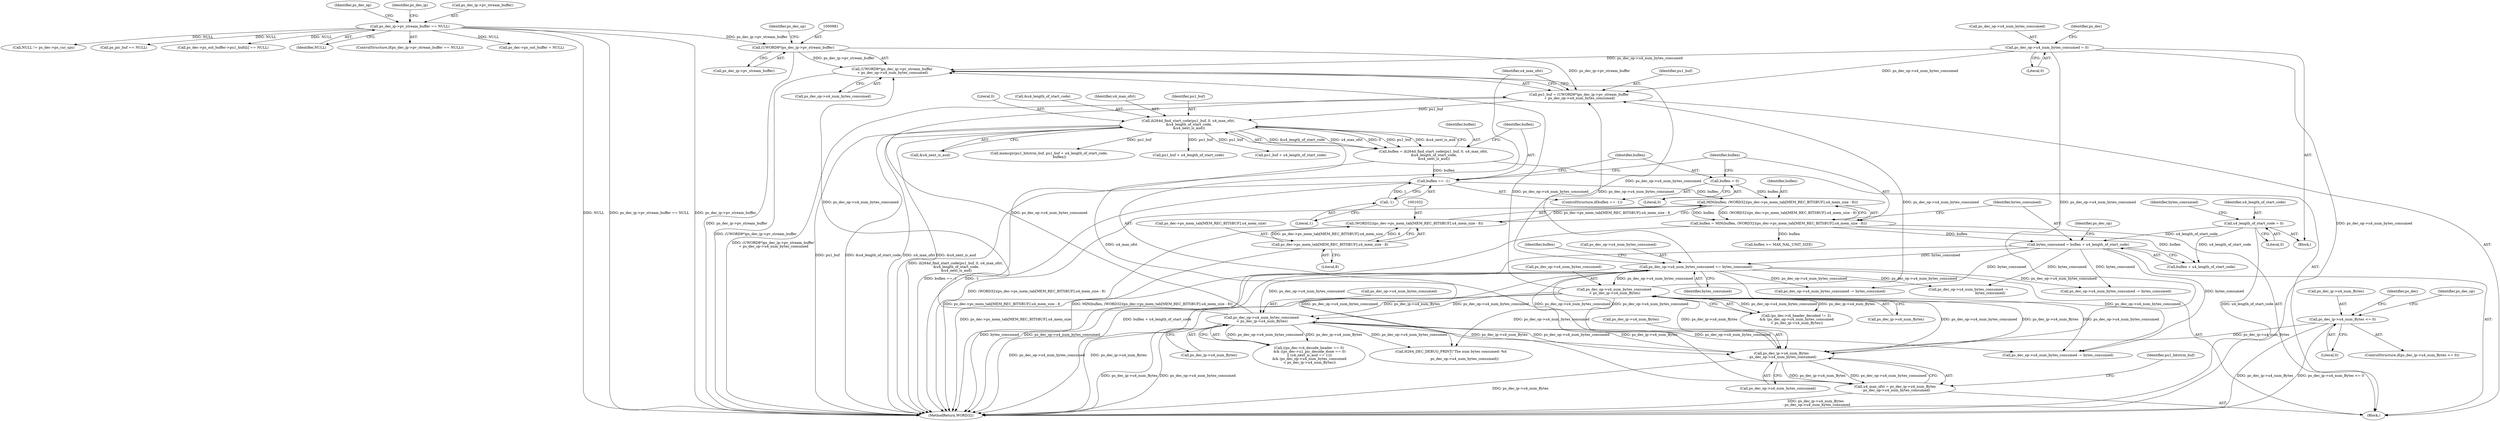 digraph "0_Android_0b23c81c3dd9ec38f7e6806a3955fed1925541a0@pointer" {
"1000979" [label="(Call,(UWORD8*)ps_dec_ip->pv_stream_buffer\n + ps_dec_op->u4_num_bytes_consumed)"];
"1000980" [label="(Call,(UWORD8*)ps_dec_ip->pv_stream_buffer)"];
"1000270" [label="(Call,ps_dec_ip->pv_stream_buffer == NULL)"];
"1001424" [label="(Call,ps_dec_op->u4_num_bytes_consumed\n < ps_dec_ip->u4_num_Bytes)"];
"1001047" [label="(Call,ps_dec_op->u4_num_bytes_consumed += bytes_consumed)"];
"1001042" [label="(Call,bytes_consumed = buflen + u4_length_of_start_code)"];
"1001027" [label="(Call,buflen = MIN(buflen, (WORD32)(ps_dec->ps_mem_tab[MEM_REC_BITSBUF].u4_mem_size - 8)))"];
"1001029" [label="(Call,MIN(buflen, (WORD32)(ps_dec->ps_mem_tab[MEM_REC_BITSBUF].u4_mem_size - 8)))"];
"1001020" [label="(Call,buflen == -1)"];
"1001009" [label="(Call,buflen = ih264d_find_start_code(pu1_buf, 0, u4_max_ofst,\n &u4_length_of_start_code,\n &u4_next_is_aud))"];
"1001011" [label="(Call,ih264d_find_start_code(pu1_buf, 0, u4_max_ofst,\n &u4_length_of_start_code,\n &u4_next_is_aud))"];
"1000977" [label="(Call,pu1_buf = (UWORD8*)ps_dec_ip->pv_stream_buffer\n + ps_dec_op->u4_num_bytes_consumed)"];
"1001449" [label="(Call,ps_dec_op->u4_num_bytes_consumed\n < ps_dec_ip->u4_num_Bytes)"];
"1000990" [label="(Call,ps_dec_ip->u4_num_Bytes\n - ps_dec_op->u4_num_bytes_consumed)"];
"1000291" [label="(Call,ps_dec_ip->u4_num_Bytes <= 0)"];
"1000316" [label="(Call,ps_dec_op->u4_num_bytes_consumed = 0)"];
"1000988" [label="(Call,u4_max_ofst = ps_dec_ip->u4_num_Bytes\n - ps_dec_op->u4_num_bytes_consumed)"];
"1001022" [label="(Call,-1)"];
"1001024" [label="(Call,buflen = 0)"];
"1001031" [label="(Call,(WORD32)(ps_dec->ps_mem_tab[MEM_REC_BITSBUF].u4_mem_size - 8))"];
"1001033" [label="(Call,ps_dec->ps_mem_tab[MEM_REC_BITSBUF].u4_mem_size - 8)"];
"1000176" [label="(Call,u4_length_of_start_code = 0)"];
"1001042" [label="(Call,bytes_consumed = buflen + u4_length_of_start_code)"];
"1001428" [label="(Call,ps_dec_ip->u4_num_Bytes)"];
"1000986" [label="(Identifier,ps_dec_op)"];
"1000988" [label="(Call,u4_max_ofst = ps_dec_ip->u4_num_Bytes\n - ps_dec_op->u4_num_bytes_consumed)"];
"1000978" [label="(Identifier,pu1_buf)"];
"1001011" [label="(Call,ih264d_find_start_code(pu1_buf, 0, u4_max_ofst,\n &u4_length_of_start_code,\n &u4_next_is_aud))"];
"1000278" [label="(Identifier,ps_dec_op)"];
"1000976" [label="(Block,)"];
"1001051" [label="(Identifier,bytes_consumed)"];
"1000982" [label="(Call,ps_dec_ip->pv_stream_buffer)"];
"1000980" [label="(Call,(UWORD8*)ps_dec_ip->pv_stream_buffer)"];
"1000270" [label="(Call,ps_dec_ip->pv_stream_buffer == NULL)"];
"1001450" [label="(Call,ps_dec_op->u4_num_bytes_consumed)"];
"1000176" [label="(Call,u4_length_of_start_code = 0)"];
"1001025" [label="(Identifier,buflen)"];
"1001020" [label="(Call,buflen == -1)"];
"1000292" [label="(Call,ps_dec_ip->u4_num_Bytes)"];
"1001054" [label="(Identifier,buflen)"];
"1002226" [label="(MethodReturn,WORD32)"];
"1002124" [label="(Call,NULL != ps_dec->ps_cur_sps)"];
"1001030" [label="(Identifier,buflen)"];
"1001010" [label="(Identifier,buflen)"];
"1000994" [label="(Call,ps_dec_op->u4_num_bytes_consumed)"];
"1001047" [label="(Call,ps_dec_op->u4_num_bytes_consumed += bytes_consumed)"];
"1000623" [label="(Call,ps_pic_buf == NULL)"];
"1001013" [label="(Literal,0)"];
"1001043" [label="(Identifier,bytes_consumed)"];
"1000421" [label="(Call,ps_dec->ps_out_buffer->pu1_bufs[i] == NULL)"];
"1001433" [label="(Call,((ps_dec->i4_decode_header == 0)\n && ((ps_dec->u1_pic_decode_done == 0)\n || (u4_next_is_aud == 1)))\n && (ps_dec_op->u4_num_bytes_consumed\n < ps_dec_ip->u4_num_Bytes))"];
"1001026" [label="(Literal,0)"];
"1000156" [label="(Block,)"];
"1000316" [label="(Call,ps_dec_op->u4_num_bytes_consumed = 0)"];
"1001369" [label="(Call,ps_dec_op->u4_num_bytes_consumed -= bytes_consumed)"];
"1001029" [label="(Call,MIN(buflen, (WORD32)(ps_dec->ps_mem_tab[MEM_REC_BITSBUF].u4_mem_size - 8)))"];
"1001017" [label="(Call,&u4_next_is_aud)"];
"1001023" [label="(Literal,1)"];
"1001015" [label="(Call,&u4_length_of_start_code)"];
"1001014" [label="(Identifier,u4_max_ofst)"];
"1001049" [label="(Identifier,ps_dec_op)"];
"1000295" [label="(Literal,0)"];
"1001048" [label="(Call,ps_dec_op->u4_num_bytes_consumed)"];
"1000177" [label="(Identifier,u4_length_of_start_code)"];
"1001044" [label="(Call,buflen + u4_length_of_start_code)"];
"1000320" [label="(Literal,0)"];
"1000274" [label="(Identifier,NULL)"];
"1001160" [label="(Call,ps_dec_op->u4_num_bytes_consumed -=\n                                        bytes_consumed)"];
"1000313" [label="(Identifier,ps_dec)"];
"1001425" [label="(Call,ps_dec_op->u4_num_bytes_consumed)"];
"1000323" [label="(Identifier,ps_dec)"];
"1001019" [label="(ControlStructure,if(buflen == -1))"];
"1001209" [label="(Call,memcpy(pu1_bitstrm_buf, pu1_buf + u4_length_of_start_code,\n                   buflen))"];
"1000290" [label="(ControlStructure,if(ps_dec_ip->u4_num_Bytes <= 0))"];
"1000293" [label="(Identifier,ps_dec_ip)"];
"1000977" [label="(Call,pu1_buf = (UWORD8*)ps_dec_ip->pv_stream_buffer\n + ps_dec_op->u4_num_bytes_consumed)"];
"1001009" [label="(Call,buflen = ih264d_find_start_code(pu1_buf, 0, u4_max_ofst,\n &u4_length_of_start_code,\n &u4_next_is_aud))"];
"1000989" [label="(Identifier,u4_max_ofst)"];
"1001012" [label="(Identifier,pu1_buf)"];
"1000271" [label="(Call,ps_dec_ip->pv_stream_buffer)"];
"1000979" [label="(Call,(UWORD8*)ps_dec_ip->pv_stream_buffer\n + ps_dec_op->u4_num_bytes_consumed)"];
"1000269" [label="(ControlStructure,if(ps_dec_ip->pv_stream_buffer == NULL))"];
"1000991" [label="(Call,ps_dec_ip->u4_num_Bytes)"];
"1000985" [label="(Call,ps_dec_op->u4_num_bytes_consumed)"];
"1000321" [label="(Call,ps_dec->ps_out_buffer = NULL)"];
"1001449" [label="(Call,ps_dec_op->u4_num_bytes_consumed\n < ps_dec_ip->u4_num_Bytes)"];
"1002219" [label="(Call,H264_DEC_DEBUG_PRINT(\"The num bytes consumed: %d\n\",\n                         ps_dec_op->u4_num_bytes_consumed))"];
"1001453" [label="(Call,ps_dec_ip->u4_num_Bytes)"];
"1000178" [label="(Literal,0)"];
"1000299" [label="(Identifier,ps_dec_op)"];
"1000317" [label="(Call,ps_dec_op->u4_num_bytes_consumed)"];
"1000291" [label="(Call,ps_dec_ip->u4_num_Bytes <= 0)"];
"1001034" [label="(Call,ps_dec->ps_mem_tab[MEM_REC_BITSBUF].u4_mem_size)"];
"1001053" [label="(Call,buflen >= MAX_NAL_UNIT_SIZE)"];
"1000998" [label="(Identifier,pu1_bitstrm_buf)"];
"1001022" [label="(Call,-1)"];
"1001033" [label="(Call,ps_dec->ps_mem_tab[MEM_REC_BITSBUF].u4_mem_size - 8)"];
"1001346" [label="(Call,ps_dec_op->u4_num_bytes_consumed -= bytes_consumed)"];
"1001612" [label="(Call,ps_dec_op->u4_num_bytes_consumed -= bytes_consumed)"];
"1001028" [label="(Identifier,buflen)"];
"1000181" [label="(Identifier,bytes_consumed)"];
"1001418" [label="(Call,(ps_dec->i4_header_decoded != 3)\n && (ps_dec_op->u4_num_bytes_consumed\n < ps_dec_ip->u4_num_Bytes))"];
"1001135" [label="(Call,pu1_buf + u4_length_of_start_code)"];
"1000990" [label="(Call,ps_dec_ip->u4_num_Bytes\n - ps_dec_op->u4_num_bytes_consumed)"];
"1001424" [label="(Call,ps_dec_op->u4_num_bytes_consumed\n < ps_dec_ip->u4_num_Bytes)"];
"1001211" [label="(Call,pu1_buf + u4_length_of_start_code)"];
"1001031" [label="(Call,(WORD32)(ps_dec->ps_mem_tab[MEM_REC_BITSBUF].u4_mem_size - 8))"];
"1001024" [label="(Call,buflen = 0)"];
"1001027" [label="(Call,buflen = MIN(buflen, (WORD32)(ps_dec->ps_mem_tab[MEM_REC_BITSBUF].u4_mem_size - 8)))"];
"1001021" [label="(Identifier,buflen)"];
"1001041" [label="(Literal,8)"];
"1000979" -> "1000977"  [label="AST: "];
"1000979" -> "1000985"  [label="CFG: "];
"1000980" -> "1000979"  [label="AST: "];
"1000985" -> "1000979"  [label="AST: "];
"1000977" -> "1000979"  [label="CFG: "];
"1000979" -> "1002226"  [label="DDG: (UWORD8*)ps_dec_ip->pv_stream_buffer"];
"1000980" -> "1000979"  [label="DDG: ps_dec_ip->pv_stream_buffer"];
"1001424" -> "1000979"  [label="DDG: ps_dec_op->u4_num_bytes_consumed"];
"1001047" -> "1000979"  [label="DDG: ps_dec_op->u4_num_bytes_consumed"];
"1001449" -> "1000979"  [label="DDG: ps_dec_op->u4_num_bytes_consumed"];
"1000316" -> "1000979"  [label="DDG: ps_dec_op->u4_num_bytes_consumed"];
"1000980" -> "1000982"  [label="CFG: "];
"1000981" -> "1000980"  [label="AST: "];
"1000982" -> "1000980"  [label="AST: "];
"1000986" -> "1000980"  [label="CFG: "];
"1000980" -> "1002226"  [label="DDG: ps_dec_ip->pv_stream_buffer"];
"1000980" -> "1000977"  [label="DDG: ps_dec_ip->pv_stream_buffer"];
"1000270" -> "1000980"  [label="DDG: ps_dec_ip->pv_stream_buffer"];
"1000270" -> "1000269"  [label="AST: "];
"1000270" -> "1000274"  [label="CFG: "];
"1000271" -> "1000270"  [label="AST: "];
"1000274" -> "1000270"  [label="AST: "];
"1000278" -> "1000270"  [label="CFG: "];
"1000293" -> "1000270"  [label="CFG: "];
"1000270" -> "1002226"  [label="DDG: NULL"];
"1000270" -> "1002226"  [label="DDG: ps_dec_ip->pv_stream_buffer == NULL"];
"1000270" -> "1002226"  [label="DDG: ps_dec_ip->pv_stream_buffer"];
"1000270" -> "1000321"  [label="DDG: NULL"];
"1000270" -> "1000421"  [label="DDG: NULL"];
"1000270" -> "1000623"  [label="DDG: NULL"];
"1000270" -> "1002124"  [label="DDG: NULL"];
"1001424" -> "1001418"  [label="AST: "];
"1001424" -> "1001428"  [label="CFG: "];
"1001425" -> "1001424"  [label="AST: "];
"1001428" -> "1001424"  [label="AST: "];
"1001418" -> "1001424"  [label="CFG: "];
"1001424" -> "1002226"  [label="DDG: ps_dec_op->u4_num_bytes_consumed"];
"1001424" -> "1002226"  [label="DDG: ps_dec_ip->u4_num_Bytes"];
"1001424" -> "1000977"  [label="DDG: ps_dec_op->u4_num_bytes_consumed"];
"1001424" -> "1000990"  [label="DDG: ps_dec_ip->u4_num_Bytes"];
"1001424" -> "1000990"  [label="DDG: ps_dec_op->u4_num_bytes_consumed"];
"1001424" -> "1001418"  [label="DDG: ps_dec_op->u4_num_bytes_consumed"];
"1001424" -> "1001418"  [label="DDG: ps_dec_ip->u4_num_Bytes"];
"1001047" -> "1001424"  [label="DDG: ps_dec_op->u4_num_bytes_consumed"];
"1000990" -> "1001424"  [label="DDG: ps_dec_ip->u4_num_Bytes"];
"1001424" -> "1001449"  [label="DDG: ps_dec_op->u4_num_bytes_consumed"];
"1001424" -> "1001449"  [label="DDG: ps_dec_ip->u4_num_Bytes"];
"1001424" -> "1001612"  [label="DDG: ps_dec_op->u4_num_bytes_consumed"];
"1001424" -> "1002219"  [label="DDG: ps_dec_op->u4_num_bytes_consumed"];
"1001047" -> "1000976"  [label="AST: "];
"1001047" -> "1001051"  [label="CFG: "];
"1001048" -> "1001047"  [label="AST: "];
"1001051" -> "1001047"  [label="AST: "];
"1001054" -> "1001047"  [label="CFG: "];
"1001047" -> "1002226"  [label="DDG: bytes_consumed"];
"1001047" -> "1002226"  [label="DDG: ps_dec_op->u4_num_bytes_consumed"];
"1001047" -> "1000977"  [label="DDG: ps_dec_op->u4_num_bytes_consumed"];
"1001047" -> "1000990"  [label="DDG: ps_dec_op->u4_num_bytes_consumed"];
"1001042" -> "1001047"  [label="DDG: bytes_consumed"];
"1000990" -> "1001047"  [label="DDG: ps_dec_op->u4_num_bytes_consumed"];
"1001047" -> "1001160"  [label="DDG: ps_dec_op->u4_num_bytes_consumed"];
"1001047" -> "1001346"  [label="DDG: ps_dec_op->u4_num_bytes_consumed"];
"1001047" -> "1001369"  [label="DDG: ps_dec_op->u4_num_bytes_consumed"];
"1001047" -> "1001449"  [label="DDG: ps_dec_op->u4_num_bytes_consumed"];
"1001047" -> "1001612"  [label="DDG: ps_dec_op->u4_num_bytes_consumed"];
"1001047" -> "1002219"  [label="DDG: ps_dec_op->u4_num_bytes_consumed"];
"1001042" -> "1000976"  [label="AST: "];
"1001042" -> "1001044"  [label="CFG: "];
"1001043" -> "1001042"  [label="AST: "];
"1001044" -> "1001042"  [label="AST: "];
"1001049" -> "1001042"  [label="CFG: "];
"1001042" -> "1002226"  [label="DDG: buflen + u4_length_of_start_code"];
"1001027" -> "1001042"  [label="DDG: buflen"];
"1000176" -> "1001042"  [label="DDG: u4_length_of_start_code"];
"1001042" -> "1001160"  [label="DDG: bytes_consumed"];
"1001042" -> "1001346"  [label="DDG: bytes_consumed"];
"1001042" -> "1001369"  [label="DDG: bytes_consumed"];
"1001042" -> "1001612"  [label="DDG: bytes_consumed"];
"1001027" -> "1000976"  [label="AST: "];
"1001027" -> "1001029"  [label="CFG: "];
"1001028" -> "1001027"  [label="AST: "];
"1001029" -> "1001027"  [label="AST: "];
"1001043" -> "1001027"  [label="CFG: "];
"1001027" -> "1002226"  [label="DDG: MIN(buflen, (WORD32)(ps_dec->ps_mem_tab[MEM_REC_BITSBUF].u4_mem_size - 8))"];
"1001029" -> "1001027"  [label="DDG: buflen"];
"1001029" -> "1001027"  [label="DDG: (WORD32)(ps_dec->ps_mem_tab[MEM_REC_BITSBUF].u4_mem_size - 8)"];
"1001027" -> "1001044"  [label="DDG: buflen"];
"1001027" -> "1001053"  [label="DDG: buflen"];
"1001029" -> "1001031"  [label="CFG: "];
"1001030" -> "1001029"  [label="AST: "];
"1001031" -> "1001029"  [label="AST: "];
"1001029" -> "1002226"  [label="DDG: (WORD32)(ps_dec->ps_mem_tab[MEM_REC_BITSBUF].u4_mem_size - 8)"];
"1001020" -> "1001029"  [label="DDG: buflen"];
"1001024" -> "1001029"  [label="DDG: buflen"];
"1001031" -> "1001029"  [label="DDG: ps_dec->ps_mem_tab[MEM_REC_BITSBUF].u4_mem_size - 8"];
"1001020" -> "1001019"  [label="AST: "];
"1001020" -> "1001022"  [label="CFG: "];
"1001021" -> "1001020"  [label="AST: "];
"1001022" -> "1001020"  [label="AST: "];
"1001025" -> "1001020"  [label="CFG: "];
"1001028" -> "1001020"  [label="CFG: "];
"1001020" -> "1002226"  [label="DDG: buflen == -1"];
"1001020" -> "1002226"  [label="DDG: -1"];
"1001009" -> "1001020"  [label="DDG: buflen"];
"1001022" -> "1001020"  [label="DDG: 1"];
"1001009" -> "1000976"  [label="AST: "];
"1001009" -> "1001011"  [label="CFG: "];
"1001010" -> "1001009"  [label="AST: "];
"1001011" -> "1001009"  [label="AST: "];
"1001021" -> "1001009"  [label="CFG: "];
"1001009" -> "1002226"  [label="DDG: ih264d_find_start_code(pu1_buf, 0, u4_max_ofst,\n &u4_length_of_start_code,\n &u4_next_is_aud)"];
"1001011" -> "1001009"  [label="DDG: &u4_length_of_start_code"];
"1001011" -> "1001009"  [label="DDG: u4_max_ofst"];
"1001011" -> "1001009"  [label="DDG: 0"];
"1001011" -> "1001009"  [label="DDG: pu1_buf"];
"1001011" -> "1001009"  [label="DDG: &u4_next_is_aud"];
"1001011" -> "1001017"  [label="CFG: "];
"1001012" -> "1001011"  [label="AST: "];
"1001013" -> "1001011"  [label="AST: "];
"1001014" -> "1001011"  [label="AST: "];
"1001015" -> "1001011"  [label="AST: "];
"1001017" -> "1001011"  [label="AST: "];
"1001011" -> "1002226"  [label="DDG: pu1_buf"];
"1001011" -> "1002226"  [label="DDG: &u4_length_of_start_code"];
"1001011" -> "1002226"  [label="DDG: u4_max_ofst"];
"1001011" -> "1002226"  [label="DDG: &u4_next_is_aud"];
"1000977" -> "1001011"  [label="DDG: pu1_buf"];
"1000988" -> "1001011"  [label="DDG: u4_max_ofst"];
"1001011" -> "1001135"  [label="DDG: pu1_buf"];
"1001011" -> "1001209"  [label="DDG: pu1_buf"];
"1001011" -> "1001211"  [label="DDG: pu1_buf"];
"1000977" -> "1000976"  [label="AST: "];
"1000978" -> "1000977"  [label="AST: "];
"1000989" -> "1000977"  [label="CFG: "];
"1000977" -> "1002226"  [label="DDG: (UWORD8*)ps_dec_ip->pv_stream_buffer\n + ps_dec_op->u4_num_bytes_consumed"];
"1001449" -> "1000977"  [label="DDG: ps_dec_op->u4_num_bytes_consumed"];
"1000316" -> "1000977"  [label="DDG: ps_dec_op->u4_num_bytes_consumed"];
"1001449" -> "1001433"  [label="AST: "];
"1001449" -> "1001453"  [label="CFG: "];
"1001450" -> "1001449"  [label="AST: "];
"1001453" -> "1001449"  [label="AST: "];
"1001433" -> "1001449"  [label="CFG: "];
"1001449" -> "1002226"  [label="DDG: ps_dec_ip->u4_num_Bytes"];
"1001449" -> "1002226"  [label="DDG: ps_dec_op->u4_num_bytes_consumed"];
"1001449" -> "1000990"  [label="DDG: ps_dec_ip->u4_num_Bytes"];
"1001449" -> "1000990"  [label="DDG: ps_dec_op->u4_num_bytes_consumed"];
"1001449" -> "1001433"  [label="DDG: ps_dec_op->u4_num_bytes_consumed"];
"1001449" -> "1001433"  [label="DDG: ps_dec_ip->u4_num_Bytes"];
"1000990" -> "1001449"  [label="DDG: ps_dec_ip->u4_num_Bytes"];
"1001449" -> "1001612"  [label="DDG: ps_dec_op->u4_num_bytes_consumed"];
"1001449" -> "1002219"  [label="DDG: ps_dec_op->u4_num_bytes_consumed"];
"1000990" -> "1000988"  [label="AST: "];
"1000990" -> "1000994"  [label="CFG: "];
"1000991" -> "1000990"  [label="AST: "];
"1000994" -> "1000990"  [label="AST: "];
"1000988" -> "1000990"  [label="CFG: "];
"1000990" -> "1002226"  [label="DDG: ps_dec_ip->u4_num_Bytes"];
"1000990" -> "1000988"  [label="DDG: ps_dec_ip->u4_num_Bytes"];
"1000990" -> "1000988"  [label="DDG: ps_dec_op->u4_num_bytes_consumed"];
"1000291" -> "1000990"  [label="DDG: ps_dec_ip->u4_num_Bytes"];
"1000316" -> "1000990"  [label="DDG: ps_dec_op->u4_num_bytes_consumed"];
"1000291" -> "1000290"  [label="AST: "];
"1000291" -> "1000295"  [label="CFG: "];
"1000292" -> "1000291"  [label="AST: "];
"1000295" -> "1000291"  [label="AST: "];
"1000299" -> "1000291"  [label="CFG: "];
"1000313" -> "1000291"  [label="CFG: "];
"1000291" -> "1002226"  [label="DDG: ps_dec_ip->u4_num_Bytes <= 0"];
"1000291" -> "1002226"  [label="DDG: ps_dec_ip->u4_num_Bytes"];
"1000316" -> "1000156"  [label="AST: "];
"1000316" -> "1000320"  [label="CFG: "];
"1000317" -> "1000316"  [label="AST: "];
"1000320" -> "1000316"  [label="AST: "];
"1000323" -> "1000316"  [label="CFG: "];
"1000316" -> "1002226"  [label="DDG: ps_dec_op->u4_num_bytes_consumed"];
"1000988" -> "1000976"  [label="AST: "];
"1000989" -> "1000988"  [label="AST: "];
"1000998" -> "1000988"  [label="CFG: "];
"1000988" -> "1002226"  [label="DDG: ps_dec_ip->u4_num_Bytes\n - ps_dec_op->u4_num_bytes_consumed"];
"1001022" -> "1001023"  [label="CFG: "];
"1001023" -> "1001022"  [label="AST: "];
"1001024" -> "1001019"  [label="AST: "];
"1001024" -> "1001026"  [label="CFG: "];
"1001025" -> "1001024"  [label="AST: "];
"1001026" -> "1001024"  [label="AST: "];
"1001028" -> "1001024"  [label="CFG: "];
"1001031" -> "1001033"  [label="CFG: "];
"1001032" -> "1001031"  [label="AST: "];
"1001033" -> "1001031"  [label="AST: "];
"1001031" -> "1002226"  [label="DDG: ps_dec->ps_mem_tab[MEM_REC_BITSBUF].u4_mem_size - 8"];
"1001033" -> "1001031"  [label="DDG: ps_dec->ps_mem_tab[MEM_REC_BITSBUF].u4_mem_size"];
"1001033" -> "1001031"  [label="DDG: 8"];
"1001033" -> "1001041"  [label="CFG: "];
"1001034" -> "1001033"  [label="AST: "];
"1001041" -> "1001033"  [label="AST: "];
"1001033" -> "1002226"  [label="DDG: ps_dec->ps_mem_tab[MEM_REC_BITSBUF].u4_mem_size"];
"1000176" -> "1000156"  [label="AST: "];
"1000176" -> "1000178"  [label="CFG: "];
"1000177" -> "1000176"  [label="AST: "];
"1000178" -> "1000176"  [label="AST: "];
"1000181" -> "1000176"  [label="CFG: "];
"1000176" -> "1002226"  [label="DDG: u4_length_of_start_code"];
"1000176" -> "1001044"  [label="DDG: u4_length_of_start_code"];
}
